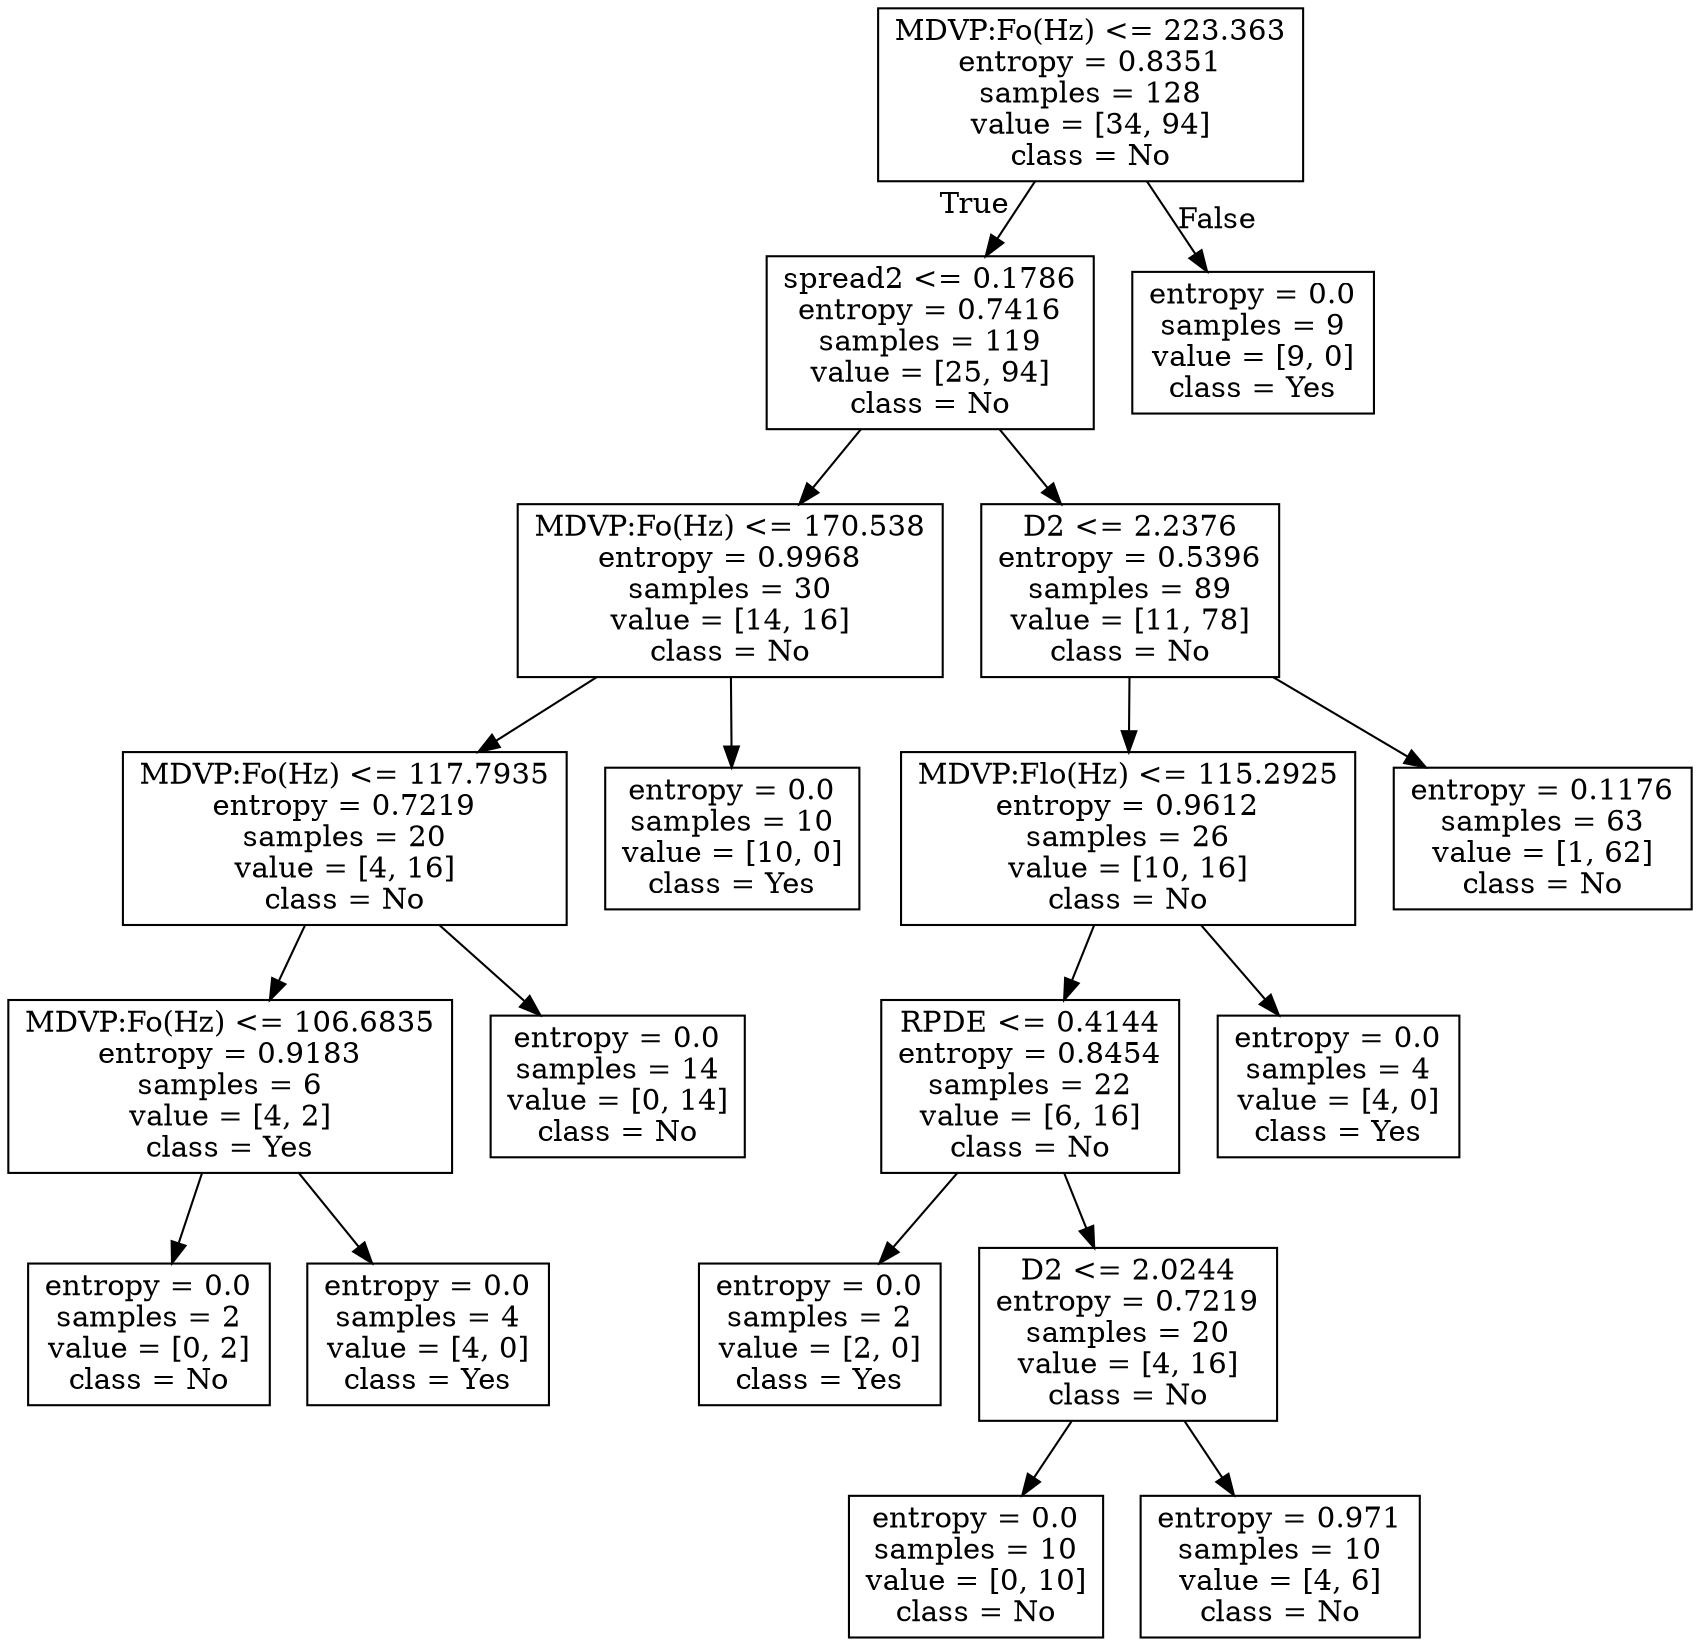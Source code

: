 digraph Tree {
node [shape=box] ;
0 [label="MDVP:Fo(Hz) <= 223.363\nentropy = 0.8351\nsamples = 128\nvalue = [34, 94]\nclass = No"] ;
1 [label="spread2 <= 0.1786\nentropy = 0.7416\nsamples = 119\nvalue = [25, 94]\nclass = No"] ;
0 -> 1 [labeldistance=2.5, labelangle=45, headlabel="True"] ;
3 [label="MDVP:Fo(Hz) <= 170.538\nentropy = 0.9968\nsamples = 30\nvalue = [14, 16]\nclass = No"] ;
1 -> 3 ;
7 [label="MDVP:Fo(Hz) <= 117.7935\nentropy = 0.7219\nsamples = 20\nvalue = [4, 16]\nclass = No"] ;
3 -> 7 ;
9 [label="MDVP:Fo(Hz) <= 106.6835\nentropy = 0.9183\nsamples = 6\nvalue = [4, 2]\nclass = Yes"] ;
7 -> 9 ;
13 [label="entropy = 0.0\nsamples = 2\nvalue = [0, 2]\nclass = No"] ;
9 -> 13 ;
14 [label="entropy = 0.0\nsamples = 4\nvalue = [4, 0]\nclass = Yes"] ;
9 -> 14 ;
10 [label="entropy = 0.0\nsamples = 14\nvalue = [0, 14]\nclass = No"] ;
7 -> 10 ;
8 [label="entropy = 0.0\nsamples = 10\nvalue = [10, 0]\nclass = Yes"] ;
3 -> 8 ;
4 [label="D2 <= 2.2376\nentropy = 0.5396\nsamples = 89\nvalue = [11, 78]\nclass = No"] ;
1 -> 4 ;
5 [label="MDVP:Flo(Hz) <= 115.2925\nentropy = 0.9612\nsamples = 26\nvalue = [10, 16]\nclass = No"] ;
4 -> 5 ;
11 [label="RPDE <= 0.4144\nentropy = 0.8454\nsamples = 22\nvalue = [6, 16]\nclass = No"] ;
5 -> 11 ;
15 [label="entropy = 0.0\nsamples = 2\nvalue = [2, 0]\nclass = Yes"] ;
11 -> 15 ;
16 [label="D2 <= 2.0244\nentropy = 0.7219\nsamples = 20\nvalue = [4, 16]\nclass = No"] ;
11 -> 16 ;
17 [label="entropy = 0.0\nsamples = 10\nvalue = [0, 10]\nclass = No"] ;
16 -> 17 ;
18 [label="entropy = 0.971\nsamples = 10\nvalue = [4, 6]\nclass = No"] ;
16 -> 18 ;
12 [label="entropy = 0.0\nsamples = 4\nvalue = [4, 0]\nclass = Yes"] ;
5 -> 12 ;
6 [label="entropy = 0.1176\nsamples = 63\nvalue = [1, 62]\nclass = No"] ;
4 -> 6 ;
2 [label="entropy = 0.0\nsamples = 9\nvalue = [9, 0]\nclass = Yes"] ;
0 -> 2 [labeldistance=2.5, labelangle=-45, headlabel="False"] ;
}